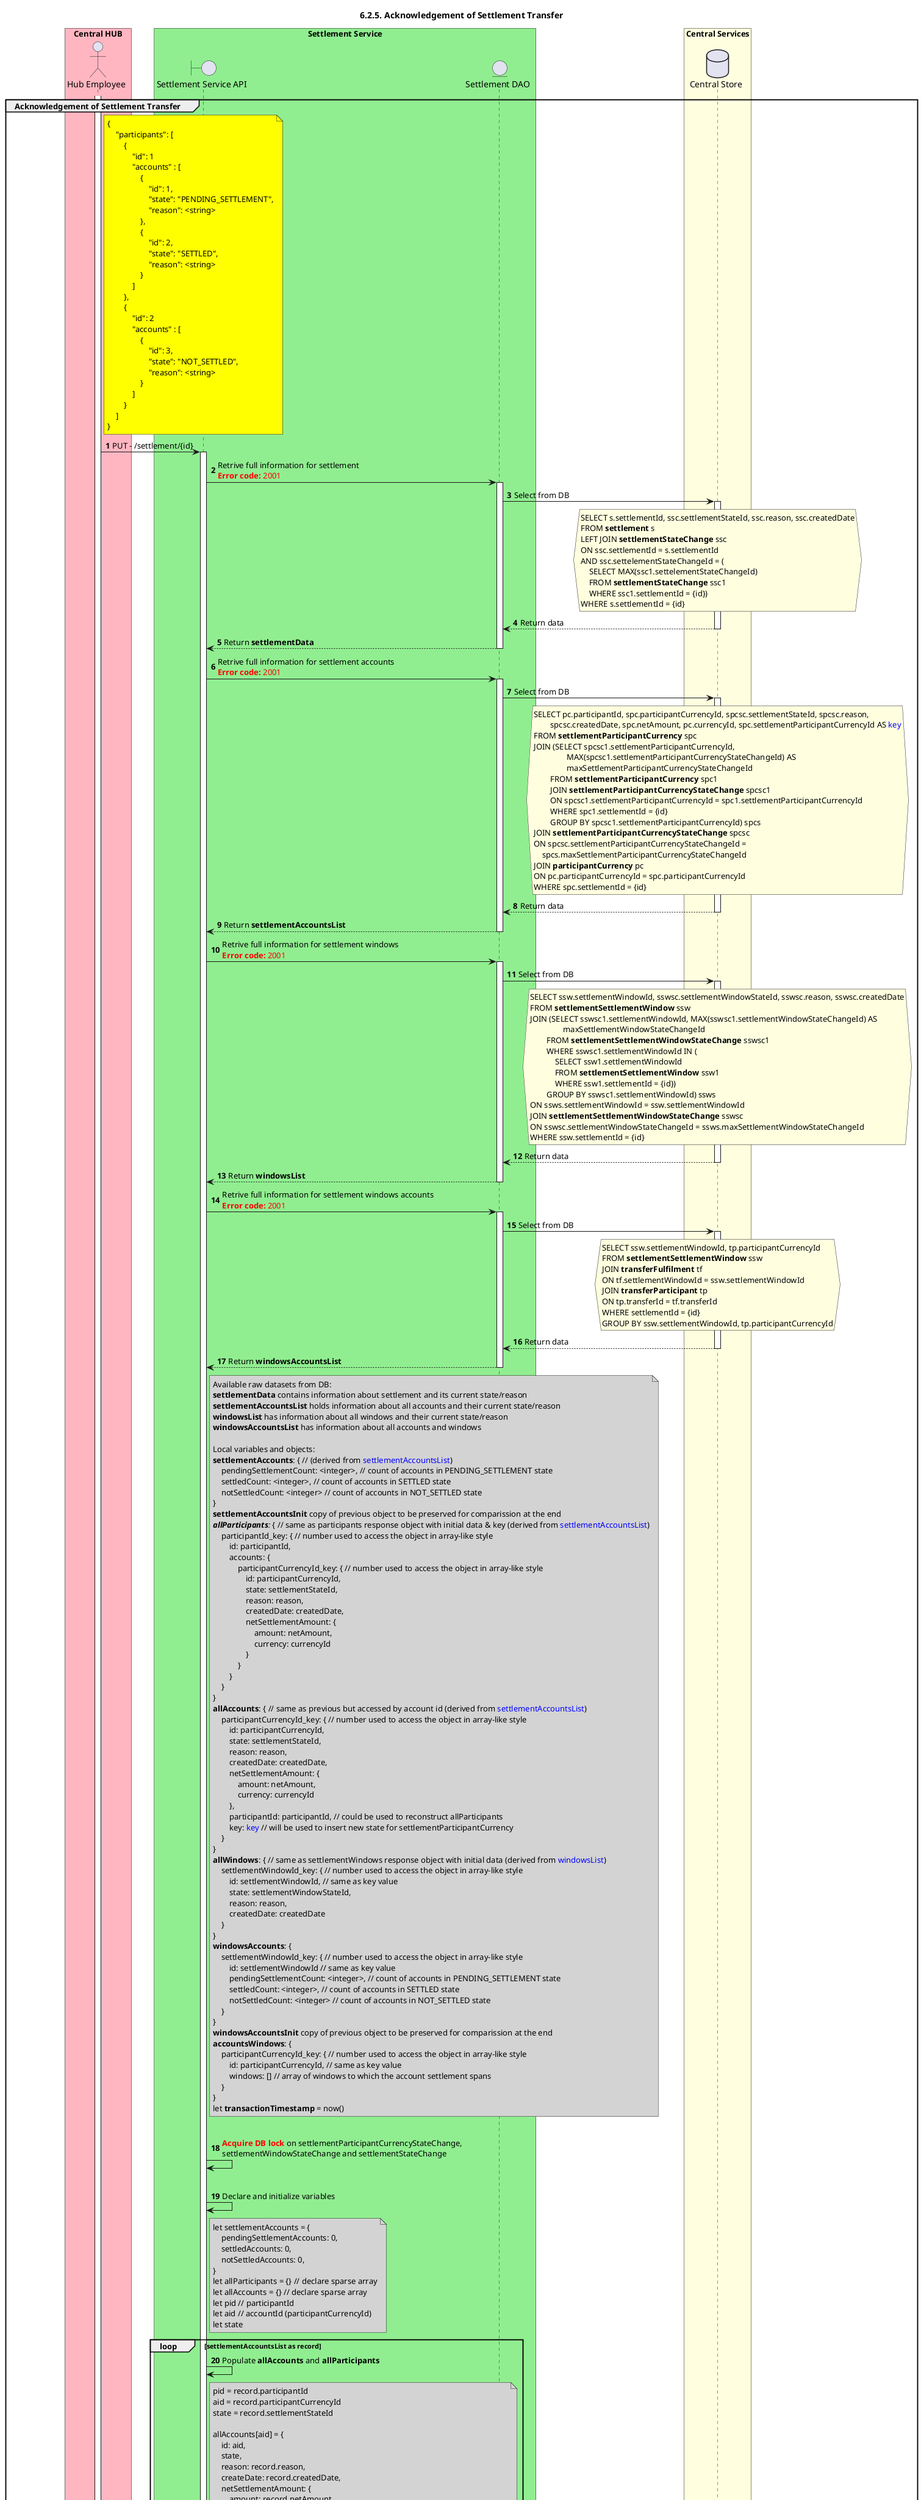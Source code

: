 @startuml
' declate title
title 6.2.5. Acknowledgement of Settlement Transfer
autonumber

' declare actors
actor "Hub Employee" as OPERATOR
boundary "Settlement Service API" as SSAPI
entity "Settlement DAO" as SETTLE_DAO
database "Central Store" as DB

box "Central HUB" #lightpink
    participant OPERATOR
end box

box "Settlement Service" #lightgreen
    participant SSAPI
    participant SETTLE_DAO
end box

box "Central Services" #lightyellow
    participant DB
end box

' start flow
group Acknowledgement of Settlement Transfer
    activate OPERATOR
    note right of OPERATOR #yellow
        {
            "participants": [
                {
                    "id": 1
                    "accounts" : [
                        {
                            "id": 1,
                            "state": "PENDING_SETTLEMENT",
                            "reason": <string>
                        },
                        {
                            "id": 2,
                            "state": "SETTLED",
                            "reason": <string>
                        }
                    ]
                },
                {
                    "id": 2
                    "accounts" : [
                        {
                            "id": 3,
                            "state": "NOT_SETTLED",
                            "reason": <string>
                        }
                    ]
                }
            ]
        }
    end note

    OPERATOR -> SSAPI: PUT - /settlement/{id}
    activate SSAPI
    SSAPI -> SETTLE_DAO: Retrive full information for settlement\n<color #FF0000><b>Error code:</b> 2001</color>
    activate SETTLE_DAO
    SETTLE_DAO -> DB: Select from DB
    activate DB
    hnote over DB #lightyellow
        SELECT s.settlementId, ssc.settlementStateId, ssc.reason, ssc.createdDate
        FROM **settlement** s
        LEFT JOIN **settlementStateChange** ssc
        ON ssc.settlementId = s.settlementId
        AND ssc.settelementStateChangeId = (
            SELECT MAX(ssc1.settelementStateChangeId)
            FROM **settlementStateChange** ssc1
            WHERE ssc1.settlementId = {id})
        WHERE s.settlementId = {id}
    end hnote
    SETTLE_DAO <-- DB: Return data
    deactivate DB
    SSAPI <-- SETTLE_DAO: Return **settlementData**
    deactivate SETTLE_DAO

    SSAPI -> SETTLE_DAO: Retrive full information for settlement accounts\n<color #FF0000><b>Error code:</b> 2001</color>
    activate SETTLE_DAO
    SETTLE_DAO -> DB: Select from DB
    activate DB
    hnote over DB #lightyellow
        SELECT pc.participantId, spc.participantCurrencyId, spcsc.settlementStateId, spcsc.reason,
                spcsc.createdDate, spc.netAmount, pc.currencyId, spc.settlementParticipantCurrencyId AS <color #0000FF>key</color>
        FROM **settlementParticipantCurrency** spc
        JOIN (SELECT spcsc1.settlementParticipantCurrencyId, 
                        MAX(spcsc1.settlementParticipantCurrencyStateChangeId) AS
                        maxSettlementParticipantCurrencyStateChangeId
                FROM **settlementParticipantCurrency** spc1
                JOIN **settlementParticipantCurrencyStateChange** spcsc1
                ON spcsc1.settlementParticipantCurrencyId = spc1.settlementParticipantCurrencyId
                WHERE spc1.settlementId = {id}
                GROUP BY spcsc1.settlementParticipantCurrencyId) spcs
        JOIN **settlementParticipantCurrencyStateChange** spcsc
        ON spcsc.settlementParticipantCurrencyStateChangeId =
            spcs.maxSettlementParticipantCurrencyStateChangeId
        JOIN **participantCurrency** pc
        ON pc.participantCurrencyId = spc.participantCurrencyId
        WHERE spc.settlementId = {id}
    end hnote
    SETTLE_DAO <-- DB: Return data
    deactivate DB
    SSAPI <-- SETTLE_DAO: Return **settlementAccountsList**
    deactivate SETTLE_DAO

    SSAPI -> SETTLE_DAO: Retrive full information for settlement windows\n<color #FF0000><b>Error code:</b> 2001</color>
    activate SETTLE_DAO
    SETTLE_DAO -> DB: Select from DB
    activate DB
    hnote over DB #lightyellow
        SELECT ssw.settlementWindowId, sswsc.settlementWindowStateId, sswsc.reason, sswsc.createdDate
        FROM **settlementSettlementWindow** ssw
        JOIN (SELECT sswsc1.settlementWindowId, MAX(sswsc1.settlementWindowStateChangeId) AS
                        maxSettlementWindowStateChangeId
                FROM **settlementSettlementWindowStateChange** sswsc1
                WHERE sswsc1.settlementWindowId IN (
                    SELECT ssw1.settlementWindowId
                    FROM **settlementSettlementWindow** ssw1
                    WHERE ssw1.settlementId = {id})
                GROUP BY sswsc1.settlementWindowId) ssws
        ON ssws.settlementWindowId = ssw.settlementWindowId
        JOIN **settlementSettlementWindowStateChange** sswsc
        ON sswsc.settlementWindowStateChangeId = ssws.maxSettlementWindowStateChangeId
        WHERE ssw.settlementId = {id}
    end hnote
    SETTLE_DAO <-- DB: Return data
    deactivate DB
    SSAPI <-- SETTLE_DAO: Return **windowsList**
    deactivate SETTLE_DAO

    SSAPI -> SETTLE_DAO: Retrive full information for settlement windows accounts\n<color #FF0000><b>Error code:</b> 2001</color>
    activate SETTLE_DAO
    SETTLE_DAO -> DB: Select from DB
    activate DB
    hnote over DB #lightyellow
        SELECT ssw.settlementWindowId, tp.participantCurrencyId
        FROM **settlementSettlementWindow** ssw
        JOIN **transferFulfilment** tf
        ON tf.settlementWindowId = ssw.settlementWindowId
        JOIN **transferParticipant** tp
        ON tp.transferId = tf.transferId
        WHERE settlementId = {id}
        GROUP BY ssw.settlementWindowId, tp.participantCurrencyId
    end hnote
    SETTLE_DAO <-- DB: Return data
    deactivate DB
    SSAPI <-- SETTLE_DAO: Return **windowsAccountsList**
    deactivate SETTLE_DAO

    note right of SSAPI #lightgray
        Available raw datasets from DB:
        **settlementData** contains information about settlement and its current state/reason
        **settlementAccountsList** holds information about all accounts and their current state/reason
        **windowsList** has information about all windows and their current state/reason
        **windowsAccountsList** has information about all accounts and windows

        Local variables and objects:
        **settlementAccounts**: { // (derived from <color 0000FF>settlementAccountsList</color>)
            pendingSettlementCount: <integer>, // count of accounts in PENDING_SETTLEMENT state
            settledCount: <integer>, // count of accounts in SETTLED state
            notSettledCount: <integer> // count of accounts in NOT_SETTLED state
        }
        **settlementAccountsInit** copy of previous object to be preserved for comparission at the end
        //**allParticipants**:// { // same as participants response object with initial data & key (derived from <color 0000FF>settlementAccountsList</color>)
            participantId_key: { // number used to access the object in array-like style
                id: participantId,
                accounts: {
                    participantCurrencyId_key: { // number used to access the object in array-like style
                        id: participantCurrencyId,
                        state: settlementStateId,
                        reason: reason,
                        createdDate: createdDate,
                        netSettlementAmount: {
                            amount: netAmount,
                            currency: currencyId
                        }
                    }
                }
            }
        }
        **allAccounts**: { // same as previous but accessed by account id (derived from <color 0000FF>settlementAccountsList</color>)
            participantCurrencyId_key: { // number used to access the object in array-like style
                id: participantCurrencyId,
                state: settlementStateId,
                reason: reason,
                createdDate: createdDate,
                netSettlementAmount: {
                    amount: netAmount,
                    currency: currencyId
                },
                participantId: participantId, // could be used to reconstruct allParticipants
                key: <color 0000FF>key</color> // will be used to insert new state for settlementParticipantCurrency
            }
        }
        **allWindows**: { // same as settlementWindows response object with initial data (derived from <color 0000FF>windowsList</color>)
            settlementWindowId_key: { // number used to access the object in array-like style
                id: settlementWindowId, // same as key value
                state: settlementWindowStateId, 
                reason: reason, 
                createdDate: createdDate
            }
        }
        **windowsAccounts**: {
            settlementWindowId_key: { // number used to access the object in array-like style
                id: settlementWindowId // same as key value
                pendingSettlementCount: <integer>, // count of accounts in PENDING_SETTLEMENT state
                settledCount: <integer>, // count of accounts in SETTLED state
                notSettledCount: <integer> // count of accounts in NOT_SETTLED state
            }
        }
        **windowsAccountsInit** copy of previous object to be preserved for comparission at the end
        **accountsWindows**: {
            participantCurrencyId_key: { // number used to access the object in array-like style
                id: participantCurrencyId, // same as key value
                windows: [] // array of windows to which the account settlement spans
            }
        }
        let **transactionTimestamp** = now()
    end note
    |||
    SSAPI -> SSAPI: <color FF0000>**Acquire DB lock**</color> on settlementParticipantCurrencyStateChange,\nsettlementWindowStateChange and settlementStateChange
    |||
    SSAPI -> SSAPI: Declare and initialize variables
    note right of SSAPI #lightgray
        let settlementAccounts = {
            pendingSettlementAccounts: 0,
            settledAccounts: 0,
            notSettledAccounts: 0,
        }
        let allParticipants = {} // declare sparse array
        let allAccounts = {} // declare sparse array
        let pid // participantId
        let aid // accountId (participantCurrencyId)
        let state
    end note

    loop settlementAccountsList as record
        SSAPI -> SSAPI: Populate **allAccounts** and **allParticipants**
        note right of SSAPI #lightgray
            pid = record.participantId
            aid = record.participantCurrencyId
            state = record.settlementStateId

            allAccounts[aid] = {
                id: aid,
                state,
                reason: record.reason,
                createDate: record.createdDate,
                netSettlementAmount: {
                    amount: record.netAmount,
                    currency: record.currencyId
                },
                key
            }
            //allParticipants[pid] = allParticipants[pid] ? allParticipants[pid] : {id: pid, accounts: {}}//
            //allParticipants[pid].accounts[aid] = allAccounts[aid]//
        end note

        SSAPI -> SSAPI: Populate **settlementAccounts**
        alt state == 'PENDING_SETTLEMENT'
            note right of SSAPI #lightgray
                settlementAccounts.pendingSettlementCount++
            end note
        else state == 'SETTLED'
            note right of SSAPI #lightgray
                settlementAccounts.settledCount++
            end note
        else state == 'NOT_SETTLED'
            note right of SSAPI #lightgray
                settlementAccounts.notSettledCount++
            end note
        end

        SSAPI -> SSAPI: Make a copy of settlementAccounts
        note right of SSAPI #lightgray
            settlementAccountsInit = Object.assign({}, settlementAccounts)
        end note
    end
    |||
    SSAPI -> SSAPI: Declare and populate **allWindows**
    note right of SSAPI #lightgray
        let allWindows = {} // declare sparse array
        let wid // settlementWindowId
    end note
    loop windowsList as record
        note right of SSAPI #lightgray
            wid = record.settlementWindowId
            state = record.settlementWindowStateId

            allWindows[wid] = {
                id: wid,
                state,
                reason: record.reason,
                createDate: record.createdDate
            }
        end note
    end 
    |||
    SSAPI -> SSAPI: Declare and populate **windowsAccounts** and **windowsAccounts**
    note right of SSAPI #lightgray
        let windowsAccounts = {} // declare sparse array
        let accountsWindows = {} // declare sparse array
    end note
    loop windowsAccountsList as record
        note right of SSAPI #lightgray
            wid = record.settlementWindowId
            aid = record.participantCurrencyId
            state = allAccounts[aid]

            accountsWindows[aid] = accountsWindows[aid] ? accountsWindows[aid] : {
                id: aid,
                windows: []
            }
            accountsWindows[aid].windows.push(wid)

            windowsAccounts[wid] = windowsAccounts[wid] ? windowsAccounts[wid] : {
                id: wid, 
                pendingSettlementCount: 0,
                settledCount: 0,
                notSettledCount: 0
            }
        end note
        alt state == 'PENDING_SETTLEMENT'
            note right of SSAPI #lightgray
                windowsAccounts[wid].pendingSettlementCount++
            end note
        else state == 'SETTLED'
            note right of SSAPI #lightgray
                windowsAccounts[wid].settledCount++
            end note
        else state == 'NOT_SETTLED'
            note right of SSAPI #lightgray
                windowsAccounts[wid].notSettledCount++
            end note
        end
        note right of SSAPI #lightgray
            windowsAccountsInit = Object.assign({}, windowsAccounts)
        end note
    end 
    |||
    note right of SSAPI #lightgray
        Available objects after the setup:
        **settlementAccounts** is used for tracing settlement state and state transition allowance
        **allParticipants** is used for tracing participant/account state and state transition
        **allAccounts** is helper object, same as previous, providing direct access to account by id
        **allWindows** has window information for all windows in the settlement
        **windowsAccounts** is used for tracing settlement window state and state transition allowance
        **accountsWindows** is helper object to show the list of windows to which settlement account spans

        Now we are ready to process the **payload**:
        **participants** = [] // part of the response object that lists the affected participants and respective accounts
        **affectedWindows** = [] // array of the affected windows
        **settlementParticipantCurrencyStateChange** = [] // array to collect inserts to the table
        **processedAccounts** = [] // array to log processed accounts and restrict subsequent processing
        let **pi** // declare participant index
        let **ai** // declare account index
        let **participant** -- declare pointer to current participant in the //response object//
        let **participantPayload** -- declare pointer to current participant in the //payload object//
        let **accountPayload** -- declare pointer to current account in the //payload object//
    end note
    |||
    loop let p IN payload.participants
        SSAPI -> SSAPI: Loop payload for each **participantPayload**
        note right of SSAPI #lightgray
            participantPayload = payload.participants[p]
            participants.push({id: participantPayload.id, accounts: []})
            pi = participants.length - 1
            participant = participants[pi]
        end note

        loop let a IN participantPayload.accounts
            SSAPI -> SSAPI: Loop payload for each **accountPayload**
            note right of SSAPI #lightgray
                accountPayload = participantPayload.accounts[a]
            end note
            alt allAccounts[accountPayload.id] == undefined
                SSAPI -> SSAPI: If the account doesn't match the settlement
                note right of SSAPI #lightgray
                    participant.accounts.push({
                        id: accountPayload.id,
                        errorInformation: {
                            errorCode: <integer>,
                            errorDescription: 'Account not found'
                        }
                    })
                end note
            else processedAccounts.indexOf(accountPayload.id)
                SSAPI -> SSAPI: If the account has been previosly processed (duplicated in the payload)
                note right of SSAPI #lightgray
                    participant.accounts.push({
                        id: accountPayload.id,
                        state: allAccounts[accountPayload.id].state,
                        reason: allAccounts[accountPayload.id].reason,
                        createdDate: allAccounts[accountPayload.id].createdDate,
                        netSettlementAmount: allAccounts[accountPayload.id].netSettlementAmount
                        errorInformation: {
                            errorCode: <integer>,
                            errorDescription: 'Account already processed once'
                        }
                    })
                end note
            else allAccounts[account.id].state == accountPayload.state // allowed
                SSAPI -> SSAPI: All same-state reason insert is allowed (state preserved)
                note right of SSAPI #lightgray
                    processedAccounts.push(accountPayload.id)
                    participant.accounts.push({
                        id: accountPayload.id,
                        state: accountPayload.state,
                        reason: accountPayload.reason,
                        createdDate: transactionTimestamp,
                        netSettlementAmount: allAccounts[accountPayload.id].netSettlementAmount
                    })
                    settlementParticipantCurrencyStateChange.push({
                        settlementParticipantCurrencyId: allAccounts[accountPayload.id].key,
                        settlementStateId: accountPayload.state,
                        reason: accountPayload.reason
                    })
                    allAccounts[accountPayload.id].reason = accountPayload.reason
                    allAccounts[accountPayload.id].createdDate = currentTimestamp
                    //allParticipants[participantPayload.id].accounts[accountPayload.id].reason = accountPayload.reason//
                    //allParticipants[participantPayload.id].accounts[accountPayload.id].createdDate = currentTimestamp//
                end note
            else allAccounts[account.id].state == 'PENDING_SETTLEMENT' && accountPayload.state == 'SETTLED' // allowed
                SSAPI -> SSAPI: True settlement acknowledgement
                note right of SSAPI #lightgray
                    processedAccounts.push(accountPayload.id)
                    participant.accounts.push({
                        id: accountPayload.id,
                        state: accountPayload.state,
                        reason: accountPayload.reason,
                        createdDate: transactionTimestamp,
                        netSettlementAmount: allAccounts[accountPayload.id].netSettlementAmount
                    })
                    settlementParticipantCurrencyStateChange.push({
                        settlementParticipantCurrencyId: allAccounts[accountPayload.id].key,
                        settlementStateId: accountPayload.state,
                        reason: accountPayload.reason
                    })
                    settlementAccounts.pendingSettlementCount--
                    settlementAccounts.settledCount++
                    allAccounts[accountPayload.id].state = accountPayload.state
                    allAccounts[accountPayload.id].reason = accountPayload.reason
                    allAccounts[accountPayload.id].createdDate = currentTimestamp
                    //allParticipants[participantPayload.id].accounts[accountPayload.id].state = accountPayload.state//
                    //allParticipants[participantPayload.id].accounts[accountPayload.id].reason = accountPayload.reason//
                    //allParticipants[participantPayload.id].accounts[accountPayload.id].createdDate = currentTimestamp//
                    let settlementWindowId
                end note
                loop let aw IN accountsWindows[accountPayload.id].windows
                    note right of SSAPI #lightgray
                        settlementWindowId = accountsWindows[accountPayload.id].windows[aw]
                        windowsAccounts[settlementWindowId].pendingSettlementCount--
                        windowsAccounts[settlementWindowId].settledCount++

                        if (affectedWindows.indexOf(settlementWindowId) < 0) {
                            affectedWindows.push(settlementWindowId)
                        }
                    end note
                end
            else
                SSAPI -> SSAPI: All other state transitions are not permitted
                note right of SSAPI #lightgray
                    participant.accounts.push({
                        id: accountPayload.id,
                        state: allAccounts[accountPayload.id].state,
                        reason: allAccounts[accountPayload.id].reason,
                        createdDate: allAccounts[accountPayload.id].createdDate,
                        netSettlementAmount: allAccounts[accountPayload.id].netSettlementAmount
                        errorInformation: {
                            errorCode: <integer>,
                            errorDescription: 'State change not allowed'
                        }
                    })
                end note
            end
        end
    end
    group <color #blue>DB TRANSACTION</color>
        group Bulk insert settlementParticipantCurrencyStateChange
            SSAPI -> SETTLE_DAO: Change settlement participant currency states\n<color #FF0000><b>Error code:</b> 2001</color>
            activate SETTLE_DAO
            SETTLE_DAO -> DB: Insert settlementParticipantCurrencyStateChange
            activate DB
            hnote over DB #lightyellow
                settlementParticipantCurrencyStateChange
            end hnote
            deactivate DB
            deactivate SETTLE_DAO
        end
        group Prepare and insert settlementWindowStateChange
            note right of SSAPI #lightgray
                let settlementWindowStateChange = []
                let settlementWindows = [] // response object
                let windowAccountsInit
                let windowAccounts
                let windowState
            end note

            loop let aw IN affectedWindows
                note right of SSAPI #lightgray
                    windowAccountsInit = windowAccountsInit[affectedWindows[aw]]
                    windowAccounts = windowsAccounts[affectedWindows[aw]]
                end note
                opt windowAccounts.pendingSettlementCount != windowAccountsInit.pendingSettlementCount\n|| windowAccounts.settledCount != windowAccountsInit.settledCount
                    opt windowAccounts.pendingSettlementCount == 0\n&& windowAccounts.notSettledCount == 0\n&& windowAccounts.settledCound > 0
                        note right of SSAPI #lightgray
                            allWindows[affectedWindows[aw]].state = 'SETTLED'
                            allWindows[affectedWindows[aw]].reason = 'All setlement accounts are settled'
                            allWindows[affectedWindows[aw]].createdDate = currentTimestamp
                            settlementWindowStateChange.push(allWindows[affectedWindows[aw]])
                        end note
                    end
                    note right of SSAPI #lightgray
                        settlementWindows.push(allWindows[affectedWindows[aw]])
                    end note
                end
            end

            SSAPI -> SETTLE_DAO: Change settlement windows states\n<color #FF0000><b>Error code:</b> 2001</color>
            activate SETTLE_DAO
            SETTLE_DAO -> DB: Insert settlementWindowStateChange
            activate DB
            hnote over DB #lightyellow
                settlementWindowStateChange
            end hnote
            deactivate DB
            deactivate SETTLE_DAO
        end

        group Prepare and insert settlementStateChange
            opt settlementAccounts.settledCount != settlementAccountsInit.settledCount\n&& settlementAccounts.pendingSettlementCount == 0\n&& settlementAccounts.notSettledCount == 0
                note right of SSAPI #lightgray
                    settlementData.state = 'SETTLED'
                    settlementData.reason = 'All setlement accounts are settled'
                    settlementData.createdDate = currentTimestamp
                    settlementStateChange.push(settlementData)
                end note
            end

            SSAPI -> SETTLE_DAO: Change settlement state\n<color #FF0000><b>Error code:</b> 2001</color>
            activate SETTLE_DAO
            SETTLE_DAO -> DB: Insert settlementStateChange
            activate DB
            hnote over DB #lightyellow
                settlementStateChange
            end hnote
            deactivate DB
            deactivate SETTLE_DAO
        end
    end
    SSAPI -> SSAPI: <color FF0000>**Release DB lock**</color> on settlementParticipantCurrencyStateChange,\nsettlementWindowStateChange and settlementStateChange

    note left of SSAPI #lightgray
        Samples:
        "**settlementWindows**": [
            {
                "id": 0,
                "state": <enum>,
                "reason": <string>,
                "createdDate": <date>
            }
        ]
        "**participants**": [
            {
                "id": 0,
                "accounts": [
                    {
                        "id": 1,
                        "state": "SETTLED",
                        "reason": <string>,
                        "createdDate": <date>,
                        "netSettlementAmount": {
                            "amount": 0,
                            "currency": <enum>
                        }
                    },
                    {
                        "id": 2,
                        "state": "PENDING_SETTLEMENT",
                        "reason": <string>,
                        "createdDate": <date>,
                        "netSettlementAmount": {
                            "amount": 0,
                            "currency": <enum>
                        },
                        "errorInformation": {
                            "errorCode": <integer>,
                            "errorDescription": <string>
                        }
                    }
                ]
            }
        ]
    end note

    note left of SSAPI #lightyellow
        [
          {
            "id": {id},
            "state": settlementData.state,
            "createdDate": settlementData.createdDate,
            "settlementWindows": settlementWindows,
            "participants": participants
          }
        ]
    end note

    SSAPI -> OPERATOR: Return response
    deactivate SSAPI
end
@enduml
